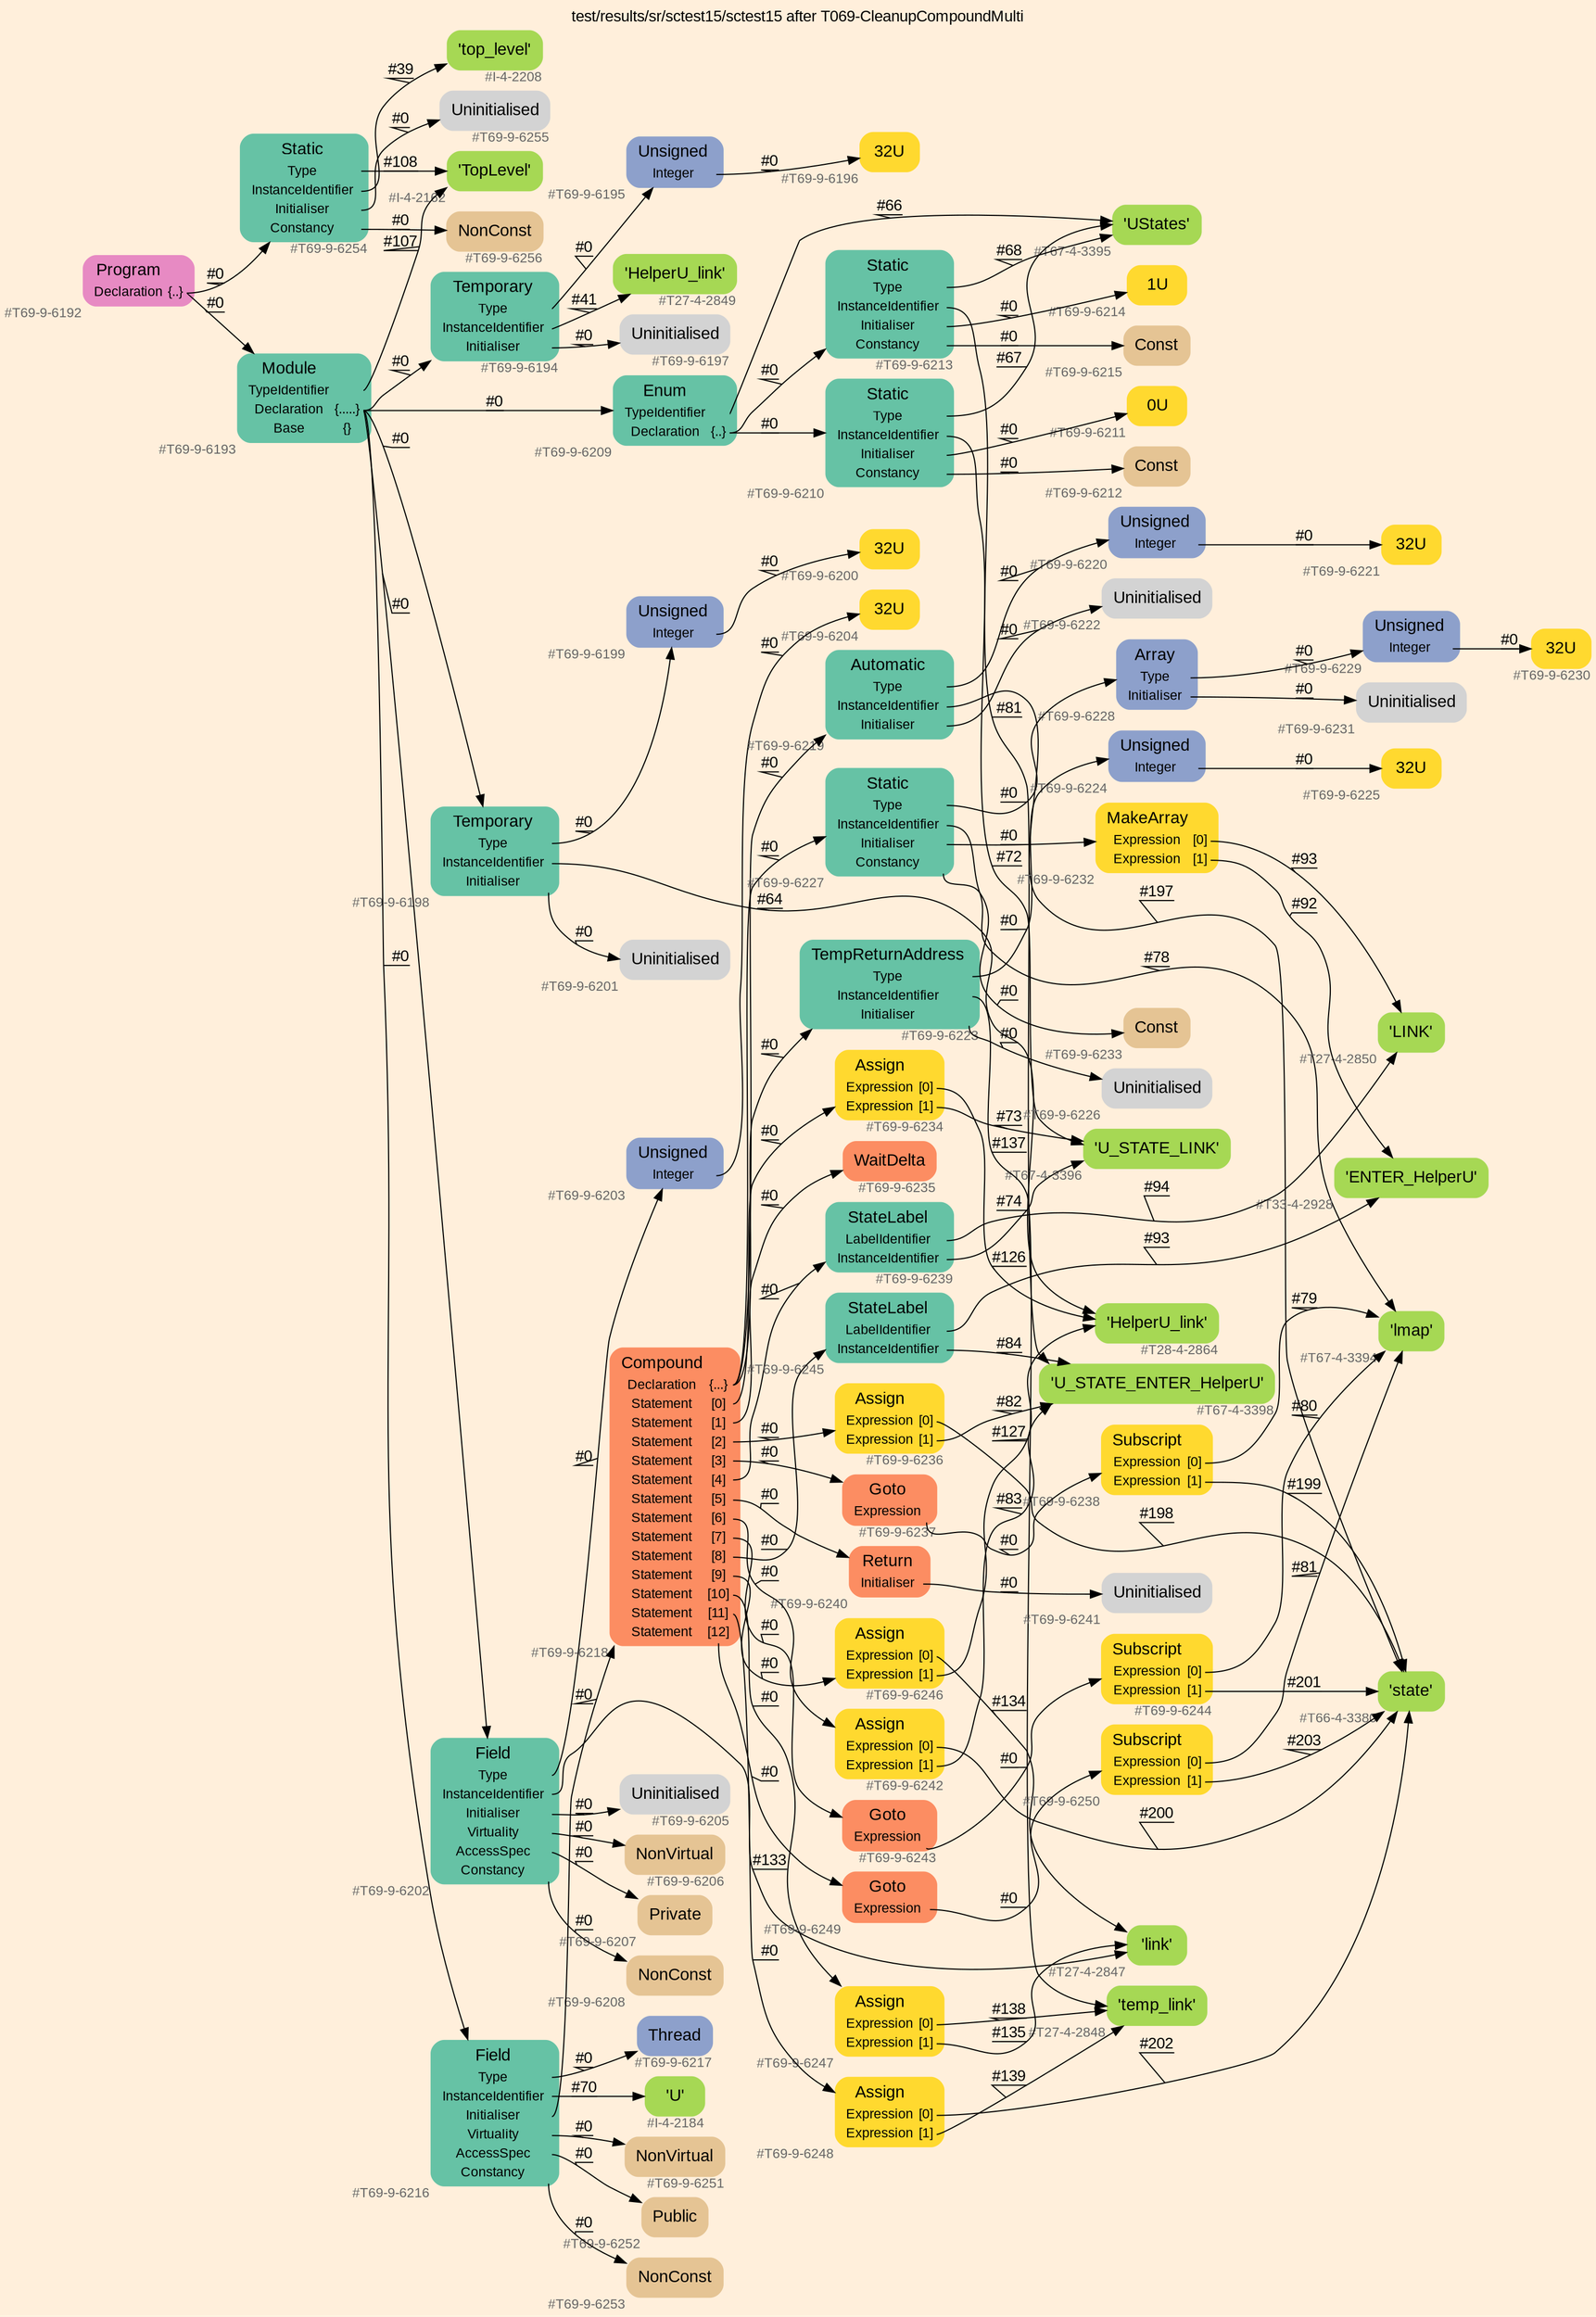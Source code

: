 digraph "test/results/sr/sctest15/sctest15 after T069-CleanupCompoundMulti" {
label = "test/results/sr/sctest15/sctest15 after T069-CleanupCompoundMulti"
labelloc = t
graph [
    rankdir = "LR"
    ranksep = 0.3
    bgcolor = antiquewhite1
    color = black
    fontcolor = black
    fontname = "Arial"
];
node [
    fontname = "Arial"
];
edge [
    fontname = "Arial"
];

// -------------------- node figure --------------------
// -------- block #T69-9-6192 ----------
"#T69-9-6192" [
    fillcolor = "/set28/4"
    xlabel = "#T69-9-6192"
    fontsize = "12"
    fontcolor = grey40
    shape = "plaintext"
    label = <<TABLE BORDER="0" CELLBORDER="0" CELLSPACING="0">
     <TR><TD><FONT COLOR="black" POINT-SIZE="15">Program</FONT></TD></TR>
     <TR><TD><FONT COLOR="black" POINT-SIZE="12">Declaration</FONT></TD><TD PORT="port0"><FONT COLOR="black" POINT-SIZE="12">{..}</FONT></TD></TR>
    </TABLE>>
    style = "rounded,filled"
];

// -------- block #T69-9-6193 ----------
"#T69-9-6193" [
    fillcolor = "/set28/1"
    xlabel = "#T69-9-6193"
    fontsize = "12"
    fontcolor = grey40
    shape = "plaintext"
    label = <<TABLE BORDER="0" CELLBORDER="0" CELLSPACING="0">
     <TR><TD><FONT COLOR="black" POINT-SIZE="15">Module</FONT></TD></TR>
     <TR><TD><FONT COLOR="black" POINT-SIZE="12">TypeIdentifier</FONT></TD><TD PORT="port0"></TD></TR>
     <TR><TD><FONT COLOR="black" POINT-SIZE="12">Declaration</FONT></TD><TD PORT="port1"><FONT COLOR="black" POINT-SIZE="12">{.....}</FONT></TD></TR>
     <TR><TD><FONT COLOR="black" POINT-SIZE="12">Base</FONT></TD><TD PORT="port2"><FONT COLOR="black" POINT-SIZE="12">{}</FONT></TD></TR>
    </TABLE>>
    style = "rounded,filled"
];

// -------- block #I-4-2162 ----------
"#I-4-2162" [
    fillcolor = "/set28/5"
    xlabel = "#I-4-2162"
    fontsize = "12"
    fontcolor = grey40
    shape = "plaintext"
    label = <<TABLE BORDER="0" CELLBORDER="0" CELLSPACING="0">
     <TR><TD><FONT COLOR="black" POINT-SIZE="15">'TopLevel'</FONT></TD></TR>
    </TABLE>>
    style = "rounded,filled"
];

// -------- block #T69-9-6194 ----------
"#T69-9-6194" [
    fillcolor = "/set28/1"
    xlabel = "#T69-9-6194"
    fontsize = "12"
    fontcolor = grey40
    shape = "plaintext"
    label = <<TABLE BORDER="0" CELLBORDER="0" CELLSPACING="0">
     <TR><TD><FONT COLOR="black" POINT-SIZE="15">Temporary</FONT></TD></TR>
     <TR><TD><FONT COLOR="black" POINT-SIZE="12">Type</FONT></TD><TD PORT="port0"></TD></TR>
     <TR><TD><FONT COLOR="black" POINT-SIZE="12">InstanceIdentifier</FONT></TD><TD PORT="port1"></TD></TR>
     <TR><TD><FONT COLOR="black" POINT-SIZE="12">Initialiser</FONT></TD><TD PORT="port2"></TD></TR>
    </TABLE>>
    style = "rounded,filled"
];

// -------- block #T69-9-6195 ----------
"#T69-9-6195" [
    fillcolor = "/set28/3"
    xlabel = "#T69-9-6195"
    fontsize = "12"
    fontcolor = grey40
    shape = "plaintext"
    label = <<TABLE BORDER="0" CELLBORDER="0" CELLSPACING="0">
     <TR><TD><FONT COLOR="black" POINT-SIZE="15">Unsigned</FONT></TD></TR>
     <TR><TD><FONT COLOR="black" POINT-SIZE="12">Integer</FONT></TD><TD PORT="port0"></TD></TR>
    </TABLE>>
    style = "rounded,filled"
];

// -------- block #T69-9-6196 ----------
"#T69-9-6196" [
    fillcolor = "/set28/6"
    xlabel = "#T69-9-6196"
    fontsize = "12"
    fontcolor = grey40
    shape = "plaintext"
    label = <<TABLE BORDER="0" CELLBORDER="0" CELLSPACING="0">
     <TR><TD><FONT COLOR="black" POINT-SIZE="15">32U</FONT></TD></TR>
    </TABLE>>
    style = "rounded,filled"
];

// -------- block #T27-4-2849 ----------
"#T27-4-2849" [
    fillcolor = "/set28/5"
    xlabel = "#T27-4-2849"
    fontsize = "12"
    fontcolor = grey40
    shape = "plaintext"
    label = <<TABLE BORDER="0" CELLBORDER="0" CELLSPACING="0">
     <TR><TD><FONT COLOR="black" POINT-SIZE="15">'HelperU_link'</FONT></TD></TR>
    </TABLE>>
    style = "rounded,filled"
];

// -------- block #T69-9-6197 ----------
"#T69-9-6197" [
    xlabel = "#T69-9-6197"
    fontsize = "12"
    fontcolor = grey40
    shape = "plaintext"
    label = <<TABLE BORDER="0" CELLBORDER="0" CELLSPACING="0">
     <TR><TD><FONT COLOR="black" POINT-SIZE="15">Uninitialised</FONT></TD></TR>
    </TABLE>>
    style = "rounded,filled"
];

// -------- block #T69-9-6198 ----------
"#T69-9-6198" [
    fillcolor = "/set28/1"
    xlabel = "#T69-9-6198"
    fontsize = "12"
    fontcolor = grey40
    shape = "plaintext"
    label = <<TABLE BORDER="0" CELLBORDER="0" CELLSPACING="0">
     <TR><TD><FONT COLOR="black" POINT-SIZE="15">Temporary</FONT></TD></TR>
     <TR><TD><FONT COLOR="black" POINT-SIZE="12">Type</FONT></TD><TD PORT="port0"></TD></TR>
     <TR><TD><FONT COLOR="black" POINT-SIZE="12">InstanceIdentifier</FONT></TD><TD PORT="port1"></TD></TR>
     <TR><TD><FONT COLOR="black" POINT-SIZE="12">Initialiser</FONT></TD><TD PORT="port2"></TD></TR>
    </TABLE>>
    style = "rounded,filled"
];

// -------- block #T69-9-6199 ----------
"#T69-9-6199" [
    fillcolor = "/set28/3"
    xlabel = "#T69-9-6199"
    fontsize = "12"
    fontcolor = grey40
    shape = "plaintext"
    label = <<TABLE BORDER="0" CELLBORDER="0" CELLSPACING="0">
     <TR><TD><FONT COLOR="black" POINT-SIZE="15">Unsigned</FONT></TD></TR>
     <TR><TD><FONT COLOR="black" POINT-SIZE="12">Integer</FONT></TD><TD PORT="port0"></TD></TR>
    </TABLE>>
    style = "rounded,filled"
];

// -------- block #T69-9-6200 ----------
"#T69-9-6200" [
    fillcolor = "/set28/6"
    xlabel = "#T69-9-6200"
    fontsize = "12"
    fontcolor = grey40
    shape = "plaintext"
    label = <<TABLE BORDER="0" CELLBORDER="0" CELLSPACING="0">
     <TR><TD><FONT COLOR="black" POINT-SIZE="15">32U</FONT></TD></TR>
    </TABLE>>
    style = "rounded,filled"
];

// -------- block #T28-4-2864 ----------
"#T28-4-2864" [
    fillcolor = "/set28/5"
    xlabel = "#T28-4-2864"
    fontsize = "12"
    fontcolor = grey40
    shape = "plaintext"
    label = <<TABLE BORDER="0" CELLBORDER="0" CELLSPACING="0">
     <TR><TD><FONT COLOR="black" POINT-SIZE="15">'HelperU_link'</FONT></TD></TR>
    </TABLE>>
    style = "rounded,filled"
];

// -------- block #T69-9-6201 ----------
"#T69-9-6201" [
    xlabel = "#T69-9-6201"
    fontsize = "12"
    fontcolor = grey40
    shape = "plaintext"
    label = <<TABLE BORDER="0" CELLBORDER="0" CELLSPACING="0">
     <TR><TD><FONT COLOR="black" POINT-SIZE="15">Uninitialised</FONT></TD></TR>
    </TABLE>>
    style = "rounded,filled"
];

// -------- block #T69-9-6202 ----------
"#T69-9-6202" [
    fillcolor = "/set28/1"
    xlabel = "#T69-9-6202"
    fontsize = "12"
    fontcolor = grey40
    shape = "plaintext"
    label = <<TABLE BORDER="0" CELLBORDER="0" CELLSPACING="0">
     <TR><TD><FONT COLOR="black" POINT-SIZE="15">Field</FONT></TD></TR>
     <TR><TD><FONT COLOR="black" POINT-SIZE="12">Type</FONT></TD><TD PORT="port0"></TD></TR>
     <TR><TD><FONT COLOR="black" POINT-SIZE="12">InstanceIdentifier</FONT></TD><TD PORT="port1"></TD></TR>
     <TR><TD><FONT COLOR="black" POINT-SIZE="12">Initialiser</FONT></TD><TD PORT="port2"></TD></TR>
     <TR><TD><FONT COLOR="black" POINT-SIZE="12">Virtuality</FONT></TD><TD PORT="port3"></TD></TR>
     <TR><TD><FONT COLOR="black" POINT-SIZE="12">AccessSpec</FONT></TD><TD PORT="port4"></TD></TR>
     <TR><TD><FONT COLOR="black" POINT-SIZE="12">Constancy</FONT></TD><TD PORT="port5"></TD></TR>
    </TABLE>>
    style = "rounded,filled"
];

// -------- block #T69-9-6203 ----------
"#T69-9-6203" [
    fillcolor = "/set28/3"
    xlabel = "#T69-9-6203"
    fontsize = "12"
    fontcolor = grey40
    shape = "plaintext"
    label = <<TABLE BORDER="0" CELLBORDER="0" CELLSPACING="0">
     <TR><TD><FONT COLOR="black" POINT-SIZE="15">Unsigned</FONT></TD></TR>
     <TR><TD><FONT COLOR="black" POINT-SIZE="12">Integer</FONT></TD><TD PORT="port0"></TD></TR>
    </TABLE>>
    style = "rounded,filled"
];

// -------- block #T69-9-6204 ----------
"#T69-9-6204" [
    fillcolor = "/set28/6"
    xlabel = "#T69-9-6204"
    fontsize = "12"
    fontcolor = grey40
    shape = "plaintext"
    label = <<TABLE BORDER="0" CELLBORDER="0" CELLSPACING="0">
     <TR><TD><FONT COLOR="black" POINT-SIZE="15">32U</FONT></TD></TR>
    </TABLE>>
    style = "rounded,filled"
];

// -------- block #T27-4-2847 ----------
"#T27-4-2847" [
    fillcolor = "/set28/5"
    xlabel = "#T27-4-2847"
    fontsize = "12"
    fontcolor = grey40
    shape = "plaintext"
    label = <<TABLE BORDER="0" CELLBORDER="0" CELLSPACING="0">
     <TR><TD><FONT COLOR="black" POINT-SIZE="15">'link'</FONT></TD></TR>
    </TABLE>>
    style = "rounded,filled"
];

// -------- block #T69-9-6205 ----------
"#T69-9-6205" [
    xlabel = "#T69-9-6205"
    fontsize = "12"
    fontcolor = grey40
    shape = "plaintext"
    label = <<TABLE BORDER="0" CELLBORDER="0" CELLSPACING="0">
     <TR><TD><FONT COLOR="black" POINT-SIZE="15">Uninitialised</FONT></TD></TR>
    </TABLE>>
    style = "rounded,filled"
];

// -------- block #T69-9-6206 ----------
"#T69-9-6206" [
    fillcolor = "/set28/7"
    xlabel = "#T69-9-6206"
    fontsize = "12"
    fontcolor = grey40
    shape = "plaintext"
    label = <<TABLE BORDER="0" CELLBORDER="0" CELLSPACING="0">
     <TR><TD><FONT COLOR="black" POINT-SIZE="15">NonVirtual</FONT></TD></TR>
    </TABLE>>
    style = "rounded,filled"
];

// -------- block #T69-9-6207 ----------
"#T69-9-6207" [
    fillcolor = "/set28/7"
    xlabel = "#T69-9-6207"
    fontsize = "12"
    fontcolor = grey40
    shape = "plaintext"
    label = <<TABLE BORDER="0" CELLBORDER="0" CELLSPACING="0">
     <TR><TD><FONT COLOR="black" POINT-SIZE="15">Private</FONT></TD></TR>
    </TABLE>>
    style = "rounded,filled"
];

// -------- block #T69-9-6208 ----------
"#T69-9-6208" [
    fillcolor = "/set28/7"
    xlabel = "#T69-9-6208"
    fontsize = "12"
    fontcolor = grey40
    shape = "plaintext"
    label = <<TABLE BORDER="0" CELLBORDER="0" CELLSPACING="0">
     <TR><TD><FONT COLOR="black" POINT-SIZE="15">NonConst</FONT></TD></TR>
    </TABLE>>
    style = "rounded,filled"
];

// -------- block #T69-9-6209 ----------
"#T69-9-6209" [
    fillcolor = "/set28/1"
    xlabel = "#T69-9-6209"
    fontsize = "12"
    fontcolor = grey40
    shape = "plaintext"
    label = <<TABLE BORDER="0" CELLBORDER="0" CELLSPACING="0">
     <TR><TD><FONT COLOR="black" POINT-SIZE="15">Enum</FONT></TD></TR>
     <TR><TD><FONT COLOR="black" POINT-SIZE="12">TypeIdentifier</FONT></TD><TD PORT="port0"></TD></TR>
     <TR><TD><FONT COLOR="black" POINT-SIZE="12">Declaration</FONT></TD><TD PORT="port1"><FONT COLOR="black" POINT-SIZE="12">{..}</FONT></TD></TR>
    </TABLE>>
    style = "rounded,filled"
];

// -------- block #T67-4-3395 ----------
"#T67-4-3395" [
    fillcolor = "/set28/5"
    xlabel = "#T67-4-3395"
    fontsize = "12"
    fontcolor = grey40
    shape = "plaintext"
    label = <<TABLE BORDER="0" CELLBORDER="0" CELLSPACING="0">
     <TR><TD><FONT COLOR="black" POINT-SIZE="15">'UStates'</FONT></TD></TR>
    </TABLE>>
    style = "rounded,filled"
];

// -------- block #T69-9-6210 ----------
"#T69-9-6210" [
    fillcolor = "/set28/1"
    xlabel = "#T69-9-6210"
    fontsize = "12"
    fontcolor = grey40
    shape = "plaintext"
    label = <<TABLE BORDER="0" CELLBORDER="0" CELLSPACING="0">
     <TR><TD><FONT COLOR="black" POINT-SIZE="15">Static</FONT></TD></TR>
     <TR><TD><FONT COLOR="black" POINT-SIZE="12">Type</FONT></TD><TD PORT="port0"></TD></TR>
     <TR><TD><FONT COLOR="black" POINT-SIZE="12">InstanceIdentifier</FONT></TD><TD PORT="port1"></TD></TR>
     <TR><TD><FONT COLOR="black" POINT-SIZE="12">Initialiser</FONT></TD><TD PORT="port2"></TD></TR>
     <TR><TD><FONT COLOR="black" POINT-SIZE="12">Constancy</FONT></TD><TD PORT="port3"></TD></TR>
    </TABLE>>
    style = "rounded,filled"
];

// -------- block #T67-4-3396 ----------
"#T67-4-3396" [
    fillcolor = "/set28/5"
    xlabel = "#T67-4-3396"
    fontsize = "12"
    fontcolor = grey40
    shape = "plaintext"
    label = <<TABLE BORDER="0" CELLBORDER="0" CELLSPACING="0">
     <TR><TD><FONT COLOR="black" POINT-SIZE="15">'U_STATE_LINK'</FONT></TD></TR>
    </TABLE>>
    style = "rounded,filled"
];

// -------- block #T69-9-6211 ----------
"#T69-9-6211" [
    fillcolor = "/set28/6"
    xlabel = "#T69-9-6211"
    fontsize = "12"
    fontcolor = grey40
    shape = "plaintext"
    label = <<TABLE BORDER="0" CELLBORDER="0" CELLSPACING="0">
     <TR><TD><FONT COLOR="black" POINT-SIZE="15">0U</FONT></TD></TR>
    </TABLE>>
    style = "rounded,filled"
];

// -------- block #T69-9-6212 ----------
"#T69-9-6212" [
    fillcolor = "/set28/7"
    xlabel = "#T69-9-6212"
    fontsize = "12"
    fontcolor = grey40
    shape = "plaintext"
    label = <<TABLE BORDER="0" CELLBORDER="0" CELLSPACING="0">
     <TR><TD><FONT COLOR="black" POINT-SIZE="15">Const</FONT></TD></TR>
    </TABLE>>
    style = "rounded,filled"
];

// -------- block #T69-9-6213 ----------
"#T69-9-6213" [
    fillcolor = "/set28/1"
    xlabel = "#T69-9-6213"
    fontsize = "12"
    fontcolor = grey40
    shape = "plaintext"
    label = <<TABLE BORDER="0" CELLBORDER="0" CELLSPACING="0">
     <TR><TD><FONT COLOR="black" POINT-SIZE="15">Static</FONT></TD></TR>
     <TR><TD><FONT COLOR="black" POINT-SIZE="12">Type</FONT></TD><TD PORT="port0"></TD></TR>
     <TR><TD><FONT COLOR="black" POINT-SIZE="12">InstanceIdentifier</FONT></TD><TD PORT="port1"></TD></TR>
     <TR><TD><FONT COLOR="black" POINT-SIZE="12">Initialiser</FONT></TD><TD PORT="port2"></TD></TR>
     <TR><TD><FONT COLOR="black" POINT-SIZE="12">Constancy</FONT></TD><TD PORT="port3"></TD></TR>
    </TABLE>>
    style = "rounded,filled"
];

// -------- block #T67-4-3398 ----------
"#T67-4-3398" [
    fillcolor = "/set28/5"
    xlabel = "#T67-4-3398"
    fontsize = "12"
    fontcolor = grey40
    shape = "plaintext"
    label = <<TABLE BORDER="0" CELLBORDER="0" CELLSPACING="0">
     <TR><TD><FONT COLOR="black" POINT-SIZE="15">'U_STATE_ENTER_HelperU'</FONT></TD></TR>
    </TABLE>>
    style = "rounded,filled"
];

// -------- block #T69-9-6214 ----------
"#T69-9-6214" [
    fillcolor = "/set28/6"
    xlabel = "#T69-9-6214"
    fontsize = "12"
    fontcolor = grey40
    shape = "plaintext"
    label = <<TABLE BORDER="0" CELLBORDER="0" CELLSPACING="0">
     <TR><TD><FONT COLOR="black" POINT-SIZE="15">1U</FONT></TD></TR>
    </TABLE>>
    style = "rounded,filled"
];

// -------- block #T69-9-6215 ----------
"#T69-9-6215" [
    fillcolor = "/set28/7"
    xlabel = "#T69-9-6215"
    fontsize = "12"
    fontcolor = grey40
    shape = "plaintext"
    label = <<TABLE BORDER="0" CELLBORDER="0" CELLSPACING="0">
     <TR><TD><FONT COLOR="black" POINT-SIZE="15">Const</FONT></TD></TR>
    </TABLE>>
    style = "rounded,filled"
];

// -------- block #T69-9-6216 ----------
"#T69-9-6216" [
    fillcolor = "/set28/1"
    xlabel = "#T69-9-6216"
    fontsize = "12"
    fontcolor = grey40
    shape = "plaintext"
    label = <<TABLE BORDER="0" CELLBORDER="0" CELLSPACING="0">
     <TR><TD><FONT COLOR="black" POINT-SIZE="15">Field</FONT></TD></TR>
     <TR><TD><FONT COLOR="black" POINT-SIZE="12">Type</FONT></TD><TD PORT="port0"></TD></TR>
     <TR><TD><FONT COLOR="black" POINT-SIZE="12">InstanceIdentifier</FONT></TD><TD PORT="port1"></TD></TR>
     <TR><TD><FONT COLOR="black" POINT-SIZE="12">Initialiser</FONT></TD><TD PORT="port2"></TD></TR>
     <TR><TD><FONT COLOR="black" POINT-SIZE="12">Virtuality</FONT></TD><TD PORT="port3"></TD></TR>
     <TR><TD><FONT COLOR="black" POINT-SIZE="12">AccessSpec</FONT></TD><TD PORT="port4"></TD></TR>
     <TR><TD><FONT COLOR="black" POINT-SIZE="12">Constancy</FONT></TD><TD PORT="port5"></TD></TR>
    </TABLE>>
    style = "rounded,filled"
];

// -------- block #T69-9-6217 ----------
"#T69-9-6217" [
    fillcolor = "/set28/3"
    xlabel = "#T69-9-6217"
    fontsize = "12"
    fontcolor = grey40
    shape = "plaintext"
    label = <<TABLE BORDER="0" CELLBORDER="0" CELLSPACING="0">
     <TR><TD><FONT COLOR="black" POINT-SIZE="15">Thread</FONT></TD></TR>
    </TABLE>>
    style = "rounded,filled"
];

// -------- block #I-4-2184 ----------
"#I-4-2184" [
    fillcolor = "/set28/5"
    xlabel = "#I-4-2184"
    fontsize = "12"
    fontcolor = grey40
    shape = "plaintext"
    label = <<TABLE BORDER="0" CELLBORDER="0" CELLSPACING="0">
     <TR><TD><FONT COLOR="black" POINT-SIZE="15">'U'</FONT></TD></TR>
    </TABLE>>
    style = "rounded,filled"
];

// -------- block #T69-9-6218 ----------
"#T69-9-6218" [
    fillcolor = "/set28/2"
    xlabel = "#T69-9-6218"
    fontsize = "12"
    fontcolor = grey40
    shape = "plaintext"
    label = <<TABLE BORDER="0" CELLBORDER="0" CELLSPACING="0">
     <TR><TD><FONT COLOR="black" POINT-SIZE="15">Compound</FONT></TD></TR>
     <TR><TD><FONT COLOR="black" POINT-SIZE="12">Declaration</FONT></TD><TD PORT="port0"><FONT COLOR="black" POINT-SIZE="12">{...}</FONT></TD></TR>
     <TR><TD><FONT COLOR="black" POINT-SIZE="12">Statement</FONT></TD><TD PORT="port1"><FONT COLOR="black" POINT-SIZE="12">[0]</FONT></TD></TR>
     <TR><TD><FONT COLOR="black" POINT-SIZE="12">Statement</FONT></TD><TD PORT="port2"><FONT COLOR="black" POINT-SIZE="12">[1]</FONT></TD></TR>
     <TR><TD><FONT COLOR="black" POINT-SIZE="12">Statement</FONT></TD><TD PORT="port3"><FONT COLOR="black" POINT-SIZE="12">[2]</FONT></TD></TR>
     <TR><TD><FONT COLOR="black" POINT-SIZE="12">Statement</FONT></TD><TD PORT="port4"><FONT COLOR="black" POINT-SIZE="12">[3]</FONT></TD></TR>
     <TR><TD><FONT COLOR="black" POINT-SIZE="12">Statement</FONT></TD><TD PORT="port5"><FONT COLOR="black" POINT-SIZE="12">[4]</FONT></TD></TR>
     <TR><TD><FONT COLOR="black" POINT-SIZE="12">Statement</FONT></TD><TD PORT="port6"><FONT COLOR="black" POINT-SIZE="12">[5]</FONT></TD></TR>
     <TR><TD><FONT COLOR="black" POINT-SIZE="12">Statement</FONT></TD><TD PORT="port7"><FONT COLOR="black" POINT-SIZE="12">[6]</FONT></TD></TR>
     <TR><TD><FONT COLOR="black" POINT-SIZE="12">Statement</FONT></TD><TD PORT="port8"><FONT COLOR="black" POINT-SIZE="12">[7]</FONT></TD></TR>
     <TR><TD><FONT COLOR="black" POINT-SIZE="12">Statement</FONT></TD><TD PORT="port9"><FONT COLOR="black" POINT-SIZE="12">[8]</FONT></TD></TR>
     <TR><TD><FONT COLOR="black" POINT-SIZE="12">Statement</FONT></TD><TD PORT="port10"><FONT COLOR="black" POINT-SIZE="12">[9]</FONT></TD></TR>
     <TR><TD><FONT COLOR="black" POINT-SIZE="12">Statement</FONT></TD><TD PORT="port11"><FONT COLOR="black" POINT-SIZE="12">[10]</FONT></TD></TR>
     <TR><TD><FONT COLOR="black" POINT-SIZE="12">Statement</FONT></TD><TD PORT="port12"><FONT COLOR="black" POINT-SIZE="12">[11]</FONT></TD></TR>
     <TR><TD><FONT COLOR="black" POINT-SIZE="12">Statement</FONT></TD><TD PORT="port13"><FONT COLOR="black" POINT-SIZE="12">[12]</FONT></TD></TR>
    </TABLE>>
    style = "rounded,filled"
];

// -------- block #T69-9-6219 ----------
"#T69-9-6219" [
    fillcolor = "/set28/1"
    xlabel = "#T69-9-6219"
    fontsize = "12"
    fontcolor = grey40
    shape = "plaintext"
    label = <<TABLE BORDER="0" CELLBORDER="0" CELLSPACING="0">
     <TR><TD><FONT COLOR="black" POINT-SIZE="15">Automatic</FONT></TD></TR>
     <TR><TD><FONT COLOR="black" POINT-SIZE="12">Type</FONT></TD><TD PORT="port0"></TD></TR>
     <TR><TD><FONT COLOR="black" POINT-SIZE="12">InstanceIdentifier</FONT></TD><TD PORT="port1"></TD></TR>
     <TR><TD><FONT COLOR="black" POINT-SIZE="12">Initialiser</FONT></TD><TD PORT="port2"></TD></TR>
    </TABLE>>
    style = "rounded,filled"
];

// -------- block #T69-9-6220 ----------
"#T69-9-6220" [
    fillcolor = "/set28/3"
    xlabel = "#T69-9-6220"
    fontsize = "12"
    fontcolor = grey40
    shape = "plaintext"
    label = <<TABLE BORDER="0" CELLBORDER="0" CELLSPACING="0">
     <TR><TD><FONT COLOR="black" POINT-SIZE="15">Unsigned</FONT></TD></TR>
     <TR><TD><FONT COLOR="black" POINT-SIZE="12">Integer</FONT></TD><TD PORT="port0"></TD></TR>
    </TABLE>>
    style = "rounded,filled"
];

// -------- block #T69-9-6221 ----------
"#T69-9-6221" [
    fillcolor = "/set28/6"
    xlabel = "#T69-9-6221"
    fontsize = "12"
    fontcolor = grey40
    shape = "plaintext"
    label = <<TABLE BORDER="0" CELLBORDER="0" CELLSPACING="0">
     <TR><TD><FONT COLOR="black" POINT-SIZE="15">32U</FONT></TD></TR>
    </TABLE>>
    style = "rounded,filled"
];

// -------- block #T66-4-3380 ----------
"#T66-4-3380" [
    fillcolor = "/set28/5"
    xlabel = "#T66-4-3380"
    fontsize = "12"
    fontcolor = grey40
    shape = "plaintext"
    label = <<TABLE BORDER="0" CELLBORDER="0" CELLSPACING="0">
     <TR><TD><FONT COLOR="black" POINT-SIZE="15">'state'</FONT></TD></TR>
    </TABLE>>
    style = "rounded,filled"
];

// -------- block #T69-9-6222 ----------
"#T69-9-6222" [
    xlabel = "#T69-9-6222"
    fontsize = "12"
    fontcolor = grey40
    shape = "plaintext"
    label = <<TABLE BORDER="0" CELLBORDER="0" CELLSPACING="0">
     <TR><TD><FONT COLOR="black" POINT-SIZE="15">Uninitialised</FONT></TD></TR>
    </TABLE>>
    style = "rounded,filled"
];

// -------- block #T69-9-6223 ----------
"#T69-9-6223" [
    fillcolor = "/set28/1"
    xlabel = "#T69-9-6223"
    fontsize = "12"
    fontcolor = grey40
    shape = "plaintext"
    label = <<TABLE BORDER="0" CELLBORDER="0" CELLSPACING="0">
     <TR><TD><FONT COLOR="black" POINT-SIZE="15">TempReturnAddress</FONT></TD></TR>
     <TR><TD><FONT COLOR="black" POINT-SIZE="12">Type</FONT></TD><TD PORT="port0"></TD></TR>
     <TR><TD><FONT COLOR="black" POINT-SIZE="12">InstanceIdentifier</FONT></TD><TD PORT="port1"></TD></TR>
     <TR><TD><FONT COLOR="black" POINT-SIZE="12">Initialiser</FONT></TD><TD PORT="port2"></TD></TR>
    </TABLE>>
    style = "rounded,filled"
];

// -------- block #T69-9-6224 ----------
"#T69-9-6224" [
    fillcolor = "/set28/3"
    xlabel = "#T69-9-6224"
    fontsize = "12"
    fontcolor = grey40
    shape = "plaintext"
    label = <<TABLE BORDER="0" CELLBORDER="0" CELLSPACING="0">
     <TR><TD><FONT COLOR="black" POINT-SIZE="15">Unsigned</FONT></TD></TR>
     <TR><TD><FONT COLOR="black" POINT-SIZE="12">Integer</FONT></TD><TD PORT="port0"></TD></TR>
    </TABLE>>
    style = "rounded,filled"
];

// -------- block #T69-9-6225 ----------
"#T69-9-6225" [
    fillcolor = "/set28/6"
    xlabel = "#T69-9-6225"
    fontsize = "12"
    fontcolor = grey40
    shape = "plaintext"
    label = <<TABLE BORDER="0" CELLBORDER="0" CELLSPACING="0">
     <TR><TD><FONT COLOR="black" POINT-SIZE="15">32U</FONT></TD></TR>
    </TABLE>>
    style = "rounded,filled"
];

// -------- block #T27-4-2848 ----------
"#T27-4-2848" [
    fillcolor = "/set28/5"
    xlabel = "#T27-4-2848"
    fontsize = "12"
    fontcolor = grey40
    shape = "plaintext"
    label = <<TABLE BORDER="0" CELLBORDER="0" CELLSPACING="0">
     <TR><TD><FONT COLOR="black" POINT-SIZE="15">'temp_link'</FONT></TD></TR>
    </TABLE>>
    style = "rounded,filled"
];

// -------- block #T69-9-6226 ----------
"#T69-9-6226" [
    xlabel = "#T69-9-6226"
    fontsize = "12"
    fontcolor = grey40
    shape = "plaintext"
    label = <<TABLE BORDER="0" CELLBORDER="0" CELLSPACING="0">
     <TR><TD><FONT COLOR="black" POINT-SIZE="15">Uninitialised</FONT></TD></TR>
    </TABLE>>
    style = "rounded,filled"
];

// -------- block #T69-9-6227 ----------
"#T69-9-6227" [
    fillcolor = "/set28/1"
    xlabel = "#T69-9-6227"
    fontsize = "12"
    fontcolor = grey40
    shape = "plaintext"
    label = <<TABLE BORDER="0" CELLBORDER="0" CELLSPACING="0">
     <TR><TD><FONT COLOR="black" POINT-SIZE="15">Static</FONT></TD></TR>
     <TR><TD><FONT COLOR="black" POINT-SIZE="12">Type</FONT></TD><TD PORT="port0"></TD></TR>
     <TR><TD><FONT COLOR="black" POINT-SIZE="12">InstanceIdentifier</FONT></TD><TD PORT="port1"></TD></TR>
     <TR><TD><FONT COLOR="black" POINT-SIZE="12">Initialiser</FONT></TD><TD PORT="port2"></TD></TR>
     <TR><TD><FONT COLOR="black" POINT-SIZE="12">Constancy</FONT></TD><TD PORT="port3"></TD></TR>
    </TABLE>>
    style = "rounded,filled"
];

// -------- block #T69-9-6228 ----------
"#T69-9-6228" [
    fillcolor = "/set28/3"
    xlabel = "#T69-9-6228"
    fontsize = "12"
    fontcolor = grey40
    shape = "plaintext"
    label = <<TABLE BORDER="0" CELLBORDER="0" CELLSPACING="0">
     <TR><TD><FONT COLOR="black" POINT-SIZE="15">Array</FONT></TD></TR>
     <TR><TD><FONT COLOR="black" POINT-SIZE="12">Type</FONT></TD><TD PORT="port0"></TD></TR>
     <TR><TD><FONT COLOR="black" POINT-SIZE="12">Initialiser</FONT></TD><TD PORT="port1"></TD></TR>
    </TABLE>>
    style = "rounded,filled"
];

// -------- block #T69-9-6229 ----------
"#T69-9-6229" [
    fillcolor = "/set28/3"
    xlabel = "#T69-9-6229"
    fontsize = "12"
    fontcolor = grey40
    shape = "plaintext"
    label = <<TABLE BORDER="0" CELLBORDER="0" CELLSPACING="0">
     <TR><TD><FONT COLOR="black" POINT-SIZE="15">Unsigned</FONT></TD></TR>
     <TR><TD><FONT COLOR="black" POINT-SIZE="12">Integer</FONT></TD><TD PORT="port0"></TD></TR>
    </TABLE>>
    style = "rounded,filled"
];

// -------- block #T69-9-6230 ----------
"#T69-9-6230" [
    fillcolor = "/set28/6"
    xlabel = "#T69-9-6230"
    fontsize = "12"
    fontcolor = grey40
    shape = "plaintext"
    label = <<TABLE BORDER="0" CELLBORDER="0" CELLSPACING="0">
     <TR><TD><FONT COLOR="black" POINT-SIZE="15">32U</FONT></TD></TR>
    </TABLE>>
    style = "rounded,filled"
];

// -------- block #T69-9-6231 ----------
"#T69-9-6231" [
    xlabel = "#T69-9-6231"
    fontsize = "12"
    fontcolor = grey40
    shape = "plaintext"
    label = <<TABLE BORDER="0" CELLBORDER="0" CELLSPACING="0">
     <TR><TD><FONT COLOR="black" POINT-SIZE="15">Uninitialised</FONT></TD></TR>
    </TABLE>>
    style = "rounded,filled"
];

// -------- block #T67-4-3394 ----------
"#T67-4-3394" [
    fillcolor = "/set28/5"
    xlabel = "#T67-4-3394"
    fontsize = "12"
    fontcolor = grey40
    shape = "plaintext"
    label = <<TABLE BORDER="0" CELLBORDER="0" CELLSPACING="0">
     <TR><TD><FONT COLOR="black" POINT-SIZE="15">'lmap'</FONT></TD></TR>
    </TABLE>>
    style = "rounded,filled"
];

// -------- block #T69-9-6232 ----------
"#T69-9-6232" [
    fillcolor = "/set28/6"
    xlabel = "#T69-9-6232"
    fontsize = "12"
    fontcolor = grey40
    shape = "plaintext"
    label = <<TABLE BORDER="0" CELLBORDER="0" CELLSPACING="0">
     <TR><TD><FONT COLOR="black" POINT-SIZE="15">MakeArray</FONT></TD></TR>
     <TR><TD><FONT COLOR="black" POINT-SIZE="12">Expression</FONT></TD><TD PORT="port0"><FONT COLOR="black" POINT-SIZE="12">[0]</FONT></TD></TR>
     <TR><TD><FONT COLOR="black" POINT-SIZE="12">Expression</FONT></TD><TD PORT="port1"><FONT COLOR="black" POINT-SIZE="12">[1]</FONT></TD></TR>
    </TABLE>>
    style = "rounded,filled"
];

// -------- block #T27-4-2850 ----------
"#T27-4-2850" [
    fillcolor = "/set28/5"
    xlabel = "#T27-4-2850"
    fontsize = "12"
    fontcolor = grey40
    shape = "plaintext"
    label = <<TABLE BORDER="0" CELLBORDER="0" CELLSPACING="0">
     <TR><TD><FONT COLOR="black" POINT-SIZE="15">'LINK'</FONT></TD></TR>
    </TABLE>>
    style = "rounded,filled"
];

// -------- block #T33-4-2928 ----------
"#T33-4-2928" [
    fillcolor = "/set28/5"
    xlabel = "#T33-4-2928"
    fontsize = "12"
    fontcolor = grey40
    shape = "plaintext"
    label = <<TABLE BORDER="0" CELLBORDER="0" CELLSPACING="0">
     <TR><TD><FONT COLOR="black" POINT-SIZE="15">'ENTER_HelperU'</FONT></TD></TR>
    </TABLE>>
    style = "rounded,filled"
];

// -------- block #T69-9-6233 ----------
"#T69-9-6233" [
    fillcolor = "/set28/7"
    xlabel = "#T69-9-6233"
    fontsize = "12"
    fontcolor = grey40
    shape = "plaintext"
    label = <<TABLE BORDER="0" CELLBORDER="0" CELLSPACING="0">
     <TR><TD><FONT COLOR="black" POINT-SIZE="15">Const</FONT></TD></TR>
    </TABLE>>
    style = "rounded,filled"
];

// -------- block #T69-9-6234 ----------
"#T69-9-6234" [
    fillcolor = "/set28/6"
    xlabel = "#T69-9-6234"
    fontsize = "12"
    fontcolor = grey40
    shape = "plaintext"
    label = <<TABLE BORDER="0" CELLBORDER="0" CELLSPACING="0">
     <TR><TD><FONT COLOR="black" POINT-SIZE="15">Assign</FONT></TD></TR>
     <TR><TD><FONT COLOR="black" POINT-SIZE="12">Expression</FONT></TD><TD PORT="port0"><FONT COLOR="black" POINT-SIZE="12">[0]</FONT></TD></TR>
     <TR><TD><FONT COLOR="black" POINT-SIZE="12">Expression</FONT></TD><TD PORT="port1"><FONT COLOR="black" POINT-SIZE="12">[1]</FONT></TD></TR>
    </TABLE>>
    style = "rounded,filled"
];

// -------- block #T69-9-6235 ----------
"#T69-9-6235" [
    fillcolor = "/set28/2"
    xlabel = "#T69-9-6235"
    fontsize = "12"
    fontcolor = grey40
    shape = "plaintext"
    label = <<TABLE BORDER="0" CELLBORDER="0" CELLSPACING="0">
     <TR><TD><FONT COLOR="black" POINT-SIZE="15">WaitDelta</FONT></TD></TR>
    </TABLE>>
    style = "rounded,filled"
];

// -------- block #T69-9-6236 ----------
"#T69-9-6236" [
    fillcolor = "/set28/6"
    xlabel = "#T69-9-6236"
    fontsize = "12"
    fontcolor = grey40
    shape = "plaintext"
    label = <<TABLE BORDER="0" CELLBORDER="0" CELLSPACING="0">
     <TR><TD><FONT COLOR="black" POINT-SIZE="15">Assign</FONT></TD></TR>
     <TR><TD><FONT COLOR="black" POINT-SIZE="12">Expression</FONT></TD><TD PORT="port0"><FONT COLOR="black" POINT-SIZE="12">[0]</FONT></TD></TR>
     <TR><TD><FONT COLOR="black" POINT-SIZE="12">Expression</FONT></TD><TD PORT="port1"><FONT COLOR="black" POINT-SIZE="12">[1]</FONT></TD></TR>
    </TABLE>>
    style = "rounded,filled"
];

// -------- block #T69-9-6237 ----------
"#T69-9-6237" [
    fillcolor = "/set28/2"
    xlabel = "#T69-9-6237"
    fontsize = "12"
    fontcolor = grey40
    shape = "plaintext"
    label = <<TABLE BORDER="0" CELLBORDER="0" CELLSPACING="0">
     <TR><TD><FONT COLOR="black" POINT-SIZE="15">Goto</FONT></TD></TR>
     <TR><TD><FONT COLOR="black" POINT-SIZE="12">Expression</FONT></TD><TD PORT="port0"></TD></TR>
    </TABLE>>
    style = "rounded,filled"
];

// -------- block #T69-9-6238 ----------
"#T69-9-6238" [
    fillcolor = "/set28/6"
    xlabel = "#T69-9-6238"
    fontsize = "12"
    fontcolor = grey40
    shape = "plaintext"
    label = <<TABLE BORDER="0" CELLBORDER="0" CELLSPACING="0">
     <TR><TD><FONT COLOR="black" POINT-SIZE="15">Subscript</FONT></TD></TR>
     <TR><TD><FONT COLOR="black" POINT-SIZE="12">Expression</FONT></TD><TD PORT="port0"><FONT COLOR="black" POINT-SIZE="12">[0]</FONT></TD></TR>
     <TR><TD><FONT COLOR="black" POINT-SIZE="12">Expression</FONT></TD><TD PORT="port1"><FONT COLOR="black" POINT-SIZE="12">[1]</FONT></TD></TR>
    </TABLE>>
    style = "rounded,filled"
];

// -------- block #T69-9-6239 ----------
"#T69-9-6239" [
    fillcolor = "/set28/1"
    xlabel = "#T69-9-6239"
    fontsize = "12"
    fontcolor = grey40
    shape = "plaintext"
    label = <<TABLE BORDER="0" CELLBORDER="0" CELLSPACING="0">
     <TR><TD><FONT COLOR="black" POINT-SIZE="15">StateLabel</FONT></TD></TR>
     <TR><TD><FONT COLOR="black" POINT-SIZE="12">LabelIdentifier</FONT></TD><TD PORT="port0"></TD></TR>
     <TR><TD><FONT COLOR="black" POINT-SIZE="12">InstanceIdentifier</FONT></TD><TD PORT="port1"></TD></TR>
    </TABLE>>
    style = "rounded,filled"
];

// -------- block #T69-9-6240 ----------
"#T69-9-6240" [
    fillcolor = "/set28/2"
    xlabel = "#T69-9-6240"
    fontsize = "12"
    fontcolor = grey40
    shape = "plaintext"
    label = <<TABLE BORDER="0" CELLBORDER="0" CELLSPACING="0">
     <TR><TD><FONT COLOR="black" POINT-SIZE="15">Return</FONT></TD></TR>
     <TR><TD><FONT COLOR="black" POINT-SIZE="12">Initialiser</FONT></TD><TD PORT="port0"></TD></TR>
    </TABLE>>
    style = "rounded,filled"
];

// -------- block #T69-9-6241 ----------
"#T69-9-6241" [
    xlabel = "#T69-9-6241"
    fontsize = "12"
    fontcolor = grey40
    shape = "plaintext"
    label = <<TABLE BORDER="0" CELLBORDER="0" CELLSPACING="0">
     <TR><TD><FONT COLOR="black" POINT-SIZE="15">Uninitialised</FONT></TD></TR>
    </TABLE>>
    style = "rounded,filled"
];

// -------- block #T69-9-6242 ----------
"#T69-9-6242" [
    fillcolor = "/set28/6"
    xlabel = "#T69-9-6242"
    fontsize = "12"
    fontcolor = grey40
    shape = "plaintext"
    label = <<TABLE BORDER="0" CELLBORDER="0" CELLSPACING="0">
     <TR><TD><FONT COLOR="black" POINT-SIZE="15">Assign</FONT></TD></TR>
     <TR><TD><FONT COLOR="black" POINT-SIZE="12">Expression</FONT></TD><TD PORT="port0"><FONT COLOR="black" POINT-SIZE="12">[0]</FONT></TD></TR>
     <TR><TD><FONT COLOR="black" POINT-SIZE="12">Expression</FONT></TD><TD PORT="port1"><FONT COLOR="black" POINT-SIZE="12">[1]</FONT></TD></TR>
    </TABLE>>
    style = "rounded,filled"
];

// -------- block #T69-9-6243 ----------
"#T69-9-6243" [
    fillcolor = "/set28/2"
    xlabel = "#T69-9-6243"
    fontsize = "12"
    fontcolor = grey40
    shape = "plaintext"
    label = <<TABLE BORDER="0" CELLBORDER="0" CELLSPACING="0">
     <TR><TD><FONT COLOR="black" POINT-SIZE="15">Goto</FONT></TD></TR>
     <TR><TD><FONT COLOR="black" POINT-SIZE="12">Expression</FONT></TD><TD PORT="port0"></TD></TR>
    </TABLE>>
    style = "rounded,filled"
];

// -------- block #T69-9-6244 ----------
"#T69-9-6244" [
    fillcolor = "/set28/6"
    xlabel = "#T69-9-6244"
    fontsize = "12"
    fontcolor = grey40
    shape = "plaintext"
    label = <<TABLE BORDER="0" CELLBORDER="0" CELLSPACING="0">
     <TR><TD><FONT COLOR="black" POINT-SIZE="15">Subscript</FONT></TD></TR>
     <TR><TD><FONT COLOR="black" POINT-SIZE="12">Expression</FONT></TD><TD PORT="port0"><FONT COLOR="black" POINT-SIZE="12">[0]</FONT></TD></TR>
     <TR><TD><FONT COLOR="black" POINT-SIZE="12">Expression</FONT></TD><TD PORT="port1"><FONT COLOR="black" POINT-SIZE="12">[1]</FONT></TD></TR>
    </TABLE>>
    style = "rounded,filled"
];

// -------- block #T69-9-6245 ----------
"#T69-9-6245" [
    fillcolor = "/set28/1"
    xlabel = "#T69-9-6245"
    fontsize = "12"
    fontcolor = grey40
    shape = "plaintext"
    label = <<TABLE BORDER="0" CELLBORDER="0" CELLSPACING="0">
     <TR><TD><FONT COLOR="black" POINT-SIZE="15">StateLabel</FONT></TD></TR>
     <TR><TD><FONT COLOR="black" POINT-SIZE="12">LabelIdentifier</FONT></TD><TD PORT="port0"></TD></TR>
     <TR><TD><FONT COLOR="black" POINT-SIZE="12">InstanceIdentifier</FONT></TD><TD PORT="port1"></TD></TR>
    </TABLE>>
    style = "rounded,filled"
];

// -------- block #T69-9-6246 ----------
"#T69-9-6246" [
    fillcolor = "/set28/6"
    xlabel = "#T69-9-6246"
    fontsize = "12"
    fontcolor = grey40
    shape = "plaintext"
    label = <<TABLE BORDER="0" CELLBORDER="0" CELLSPACING="0">
     <TR><TD><FONT COLOR="black" POINT-SIZE="15">Assign</FONT></TD></TR>
     <TR><TD><FONT COLOR="black" POINT-SIZE="12">Expression</FONT></TD><TD PORT="port0"><FONT COLOR="black" POINT-SIZE="12">[0]</FONT></TD></TR>
     <TR><TD><FONT COLOR="black" POINT-SIZE="12">Expression</FONT></TD><TD PORT="port1"><FONT COLOR="black" POINT-SIZE="12">[1]</FONT></TD></TR>
    </TABLE>>
    style = "rounded,filled"
];

// -------- block #T69-9-6247 ----------
"#T69-9-6247" [
    fillcolor = "/set28/6"
    xlabel = "#T69-9-6247"
    fontsize = "12"
    fontcolor = grey40
    shape = "plaintext"
    label = <<TABLE BORDER="0" CELLBORDER="0" CELLSPACING="0">
     <TR><TD><FONT COLOR="black" POINT-SIZE="15">Assign</FONT></TD></TR>
     <TR><TD><FONT COLOR="black" POINT-SIZE="12">Expression</FONT></TD><TD PORT="port0"><FONT COLOR="black" POINT-SIZE="12">[0]</FONT></TD></TR>
     <TR><TD><FONT COLOR="black" POINT-SIZE="12">Expression</FONT></TD><TD PORT="port1"><FONT COLOR="black" POINT-SIZE="12">[1]</FONT></TD></TR>
    </TABLE>>
    style = "rounded,filled"
];

// -------- block #T69-9-6248 ----------
"#T69-9-6248" [
    fillcolor = "/set28/6"
    xlabel = "#T69-9-6248"
    fontsize = "12"
    fontcolor = grey40
    shape = "plaintext"
    label = <<TABLE BORDER="0" CELLBORDER="0" CELLSPACING="0">
     <TR><TD><FONT COLOR="black" POINT-SIZE="15">Assign</FONT></TD></TR>
     <TR><TD><FONT COLOR="black" POINT-SIZE="12">Expression</FONT></TD><TD PORT="port0"><FONT COLOR="black" POINT-SIZE="12">[0]</FONT></TD></TR>
     <TR><TD><FONT COLOR="black" POINT-SIZE="12">Expression</FONT></TD><TD PORT="port1"><FONT COLOR="black" POINT-SIZE="12">[1]</FONT></TD></TR>
    </TABLE>>
    style = "rounded,filled"
];

// -------- block #T69-9-6249 ----------
"#T69-9-6249" [
    fillcolor = "/set28/2"
    xlabel = "#T69-9-6249"
    fontsize = "12"
    fontcolor = grey40
    shape = "plaintext"
    label = <<TABLE BORDER="0" CELLBORDER="0" CELLSPACING="0">
     <TR><TD><FONT COLOR="black" POINT-SIZE="15">Goto</FONT></TD></TR>
     <TR><TD><FONT COLOR="black" POINT-SIZE="12">Expression</FONT></TD><TD PORT="port0"></TD></TR>
    </TABLE>>
    style = "rounded,filled"
];

// -------- block #T69-9-6250 ----------
"#T69-9-6250" [
    fillcolor = "/set28/6"
    xlabel = "#T69-9-6250"
    fontsize = "12"
    fontcolor = grey40
    shape = "plaintext"
    label = <<TABLE BORDER="0" CELLBORDER="0" CELLSPACING="0">
     <TR><TD><FONT COLOR="black" POINT-SIZE="15">Subscript</FONT></TD></TR>
     <TR><TD><FONT COLOR="black" POINT-SIZE="12">Expression</FONT></TD><TD PORT="port0"><FONT COLOR="black" POINT-SIZE="12">[0]</FONT></TD></TR>
     <TR><TD><FONT COLOR="black" POINT-SIZE="12">Expression</FONT></TD><TD PORT="port1"><FONT COLOR="black" POINT-SIZE="12">[1]</FONT></TD></TR>
    </TABLE>>
    style = "rounded,filled"
];

// -------- block #T69-9-6251 ----------
"#T69-9-6251" [
    fillcolor = "/set28/7"
    xlabel = "#T69-9-6251"
    fontsize = "12"
    fontcolor = grey40
    shape = "plaintext"
    label = <<TABLE BORDER="0" CELLBORDER="0" CELLSPACING="0">
     <TR><TD><FONT COLOR="black" POINT-SIZE="15">NonVirtual</FONT></TD></TR>
    </TABLE>>
    style = "rounded,filled"
];

// -------- block #T69-9-6252 ----------
"#T69-9-6252" [
    fillcolor = "/set28/7"
    xlabel = "#T69-9-6252"
    fontsize = "12"
    fontcolor = grey40
    shape = "plaintext"
    label = <<TABLE BORDER="0" CELLBORDER="0" CELLSPACING="0">
     <TR><TD><FONT COLOR="black" POINT-SIZE="15">Public</FONT></TD></TR>
    </TABLE>>
    style = "rounded,filled"
];

// -------- block #T69-9-6253 ----------
"#T69-9-6253" [
    fillcolor = "/set28/7"
    xlabel = "#T69-9-6253"
    fontsize = "12"
    fontcolor = grey40
    shape = "plaintext"
    label = <<TABLE BORDER="0" CELLBORDER="0" CELLSPACING="0">
     <TR><TD><FONT COLOR="black" POINT-SIZE="15">NonConst</FONT></TD></TR>
    </TABLE>>
    style = "rounded,filled"
];

// -------- block #T69-9-6254 ----------
"#T69-9-6254" [
    fillcolor = "/set28/1"
    xlabel = "#T69-9-6254"
    fontsize = "12"
    fontcolor = grey40
    shape = "plaintext"
    label = <<TABLE BORDER="0" CELLBORDER="0" CELLSPACING="0">
     <TR><TD><FONT COLOR="black" POINT-SIZE="15">Static</FONT></TD></TR>
     <TR><TD><FONT COLOR="black" POINT-SIZE="12">Type</FONT></TD><TD PORT="port0"></TD></TR>
     <TR><TD><FONT COLOR="black" POINT-SIZE="12">InstanceIdentifier</FONT></TD><TD PORT="port1"></TD></TR>
     <TR><TD><FONT COLOR="black" POINT-SIZE="12">Initialiser</FONT></TD><TD PORT="port2"></TD></TR>
     <TR><TD><FONT COLOR="black" POINT-SIZE="12">Constancy</FONT></TD><TD PORT="port3"></TD></TR>
    </TABLE>>
    style = "rounded,filled"
];

// -------- block #I-4-2208 ----------
"#I-4-2208" [
    fillcolor = "/set28/5"
    xlabel = "#I-4-2208"
    fontsize = "12"
    fontcolor = grey40
    shape = "plaintext"
    label = <<TABLE BORDER="0" CELLBORDER="0" CELLSPACING="0">
     <TR><TD><FONT COLOR="black" POINT-SIZE="15">'top_level'</FONT></TD></TR>
    </TABLE>>
    style = "rounded,filled"
];

// -------- block #T69-9-6255 ----------
"#T69-9-6255" [
    xlabel = "#T69-9-6255"
    fontsize = "12"
    fontcolor = grey40
    shape = "plaintext"
    label = <<TABLE BORDER="0" CELLBORDER="0" CELLSPACING="0">
     <TR><TD><FONT COLOR="black" POINT-SIZE="15">Uninitialised</FONT></TD></TR>
    </TABLE>>
    style = "rounded,filled"
];

// -------- block #T69-9-6256 ----------
"#T69-9-6256" [
    fillcolor = "/set28/7"
    xlabel = "#T69-9-6256"
    fontsize = "12"
    fontcolor = grey40
    shape = "plaintext"
    label = <<TABLE BORDER="0" CELLBORDER="0" CELLSPACING="0">
     <TR><TD><FONT COLOR="black" POINT-SIZE="15">NonConst</FONT></TD></TR>
    </TABLE>>
    style = "rounded,filled"
];

"#T69-9-6192":port0 -> "#T69-9-6193" [
    label = "#0"
    decorate = true
    color = black
    fontcolor = black
];

"#T69-9-6192":port0 -> "#T69-9-6254" [
    label = "#0"
    decorate = true
    color = black
    fontcolor = black
];

"#T69-9-6193":port0 -> "#I-4-2162" [
    label = "#107"
    decorate = true
    color = black
    fontcolor = black
];

"#T69-9-6193":port1 -> "#T69-9-6194" [
    label = "#0"
    decorate = true
    color = black
    fontcolor = black
];

"#T69-9-6193":port1 -> "#T69-9-6198" [
    label = "#0"
    decorate = true
    color = black
    fontcolor = black
];

"#T69-9-6193":port1 -> "#T69-9-6202" [
    label = "#0"
    decorate = true
    color = black
    fontcolor = black
];

"#T69-9-6193":port1 -> "#T69-9-6209" [
    label = "#0"
    decorate = true
    color = black
    fontcolor = black
];

"#T69-9-6193":port1 -> "#T69-9-6216" [
    label = "#0"
    decorate = true
    color = black
    fontcolor = black
];

"#T69-9-6194":port0 -> "#T69-9-6195" [
    label = "#0"
    decorate = true
    color = black
    fontcolor = black
];

"#T69-9-6194":port1 -> "#T27-4-2849" [
    label = "#41"
    decorate = true
    color = black
    fontcolor = black
];

"#T69-9-6194":port2 -> "#T69-9-6197" [
    label = "#0"
    decorate = true
    color = black
    fontcolor = black
];

"#T69-9-6195":port0 -> "#T69-9-6196" [
    label = "#0"
    decorate = true
    color = black
    fontcolor = black
];

"#T69-9-6198":port0 -> "#T69-9-6199" [
    label = "#0"
    decorate = true
    color = black
    fontcolor = black
];

"#T69-9-6198":port1 -> "#T28-4-2864" [
    label = "#64"
    decorate = true
    color = black
    fontcolor = black
];

"#T69-9-6198":port2 -> "#T69-9-6201" [
    label = "#0"
    decorate = true
    color = black
    fontcolor = black
];

"#T69-9-6199":port0 -> "#T69-9-6200" [
    label = "#0"
    decorate = true
    color = black
    fontcolor = black
];

"#T69-9-6202":port0 -> "#T69-9-6203" [
    label = "#0"
    decorate = true
    color = black
    fontcolor = black
];

"#T69-9-6202":port1 -> "#T27-4-2847" [
    label = "#133"
    decorate = true
    color = black
    fontcolor = black
];

"#T69-9-6202":port2 -> "#T69-9-6205" [
    label = "#0"
    decorate = true
    color = black
    fontcolor = black
];

"#T69-9-6202":port3 -> "#T69-9-6206" [
    label = "#0"
    decorate = true
    color = black
    fontcolor = black
];

"#T69-9-6202":port4 -> "#T69-9-6207" [
    label = "#0"
    decorate = true
    color = black
    fontcolor = black
];

"#T69-9-6202":port5 -> "#T69-9-6208" [
    label = "#0"
    decorate = true
    color = black
    fontcolor = black
];

"#T69-9-6203":port0 -> "#T69-9-6204" [
    label = "#0"
    decorate = true
    color = black
    fontcolor = black
];

"#T69-9-6209":port0 -> "#T67-4-3395" [
    label = "#66"
    decorate = true
    color = black
    fontcolor = black
];

"#T69-9-6209":port1 -> "#T69-9-6210" [
    label = "#0"
    decorate = true
    color = black
    fontcolor = black
];

"#T69-9-6209":port1 -> "#T69-9-6213" [
    label = "#0"
    decorate = true
    color = black
    fontcolor = black
];

"#T69-9-6210":port0 -> "#T67-4-3395" [
    label = "#67"
    decorate = true
    color = black
    fontcolor = black
];

"#T69-9-6210":port1 -> "#T67-4-3396" [
    label = "#72"
    decorate = true
    color = black
    fontcolor = black
];

"#T69-9-6210":port2 -> "#T69-9-6211" [
    label = "#0"
    decorate = true
    color = black
    fontcolor = black
];

"#T69-9-6210":port3 -> "#T69-9-6212" [
    label = "#0"
    decorate = true
    color = black
    fontcolor = black
];

"#T69-9-6213":port0 -> "#T67-4-3395" [
    label = "#68"
    decorate = true
    color = black
    fontcolor = black
];

"#T69-9-6213":port1 -> "#T67-4-3398" [
    label = "#81"
    decorate = true
    color = black
    fontcolor = black
];

"#T69-9-6213":port2 -> "#T69-9-6214" [
    label = "#0"
    decorate = true
    color = black
    fontcolor = black
];

"#T69-9-6213":port3 -> "#T69-9-6215" [
    label = "#0"
    decorate = true
    color = black
    fontcolor = black
];

"#T69-9-6216":port0 -> "#T69-9-6217" [
    label = "#0"
    decorate = true
    color = black
    fontcolor = black
];

"#T69-9-6216":port1 -> "#I-4-2184" [
    label = "#70"
    decorate = true
    color = black
    fontcolor = black
];

"#T69-9-6216":port2 -> "#T69-9-6218" [
    label = "#0"
    decorate = true
    color = black
    fontcolor = black
];

"#T69-9-6216":port3 -> "#T69-9-6251" [
    label = "#0"
    decorate = true
    color = black
    fontcolor = black
];

"#T69-9-6216":port4 -> "#T69-9-6252" [
    label = "#0"
    decorate = true
    color = black
    fontcolor = black
];

"#T69-9-6216":port5 -> "#T69-9-6253" [
    label = "#0"
    decorate = true
    color = black
    fontcolor = black
];

"#T69-9-6218":port0 -> "#T69-9-6219" [
    label = "#0"
    decorate = true
    color = black
    fontcolor = black
];

"#T69-9-6218":port0 -> "#T69-9-6223" [
    label = "#0"
    decorate = true
    color = black
    fontcolor = black
];

"#T69-9-6218":port0 -> "#T69-9-6227" [
    label = "#0"
    decorate = true
    color = black
    fontcolor = black
];

"#T69-9-6218":port1 -> "#T69-9-6234" [
    label = "#0"
    decorate = true
    color = black
    fontcolor = black
];

"#T69-9-6218":port2 -> "#T69-9-6235" [
    label = "#0"
    decorate = true
    color = black
    fontcolor = black
];

"#T69-9-6218":port3 -> "#T69-9-6236" [
    label = "#0"
    decorate = true
    color = black
    fontcolor = black
];

"#T69-9-6218":port4 -> "#T69-9-6237" [
    label = "#0"
    decorate = true
    color = black
    fontcolor = black
];

"#T69-9-6218":port5 -> "#T69-9-6239" [
    label = "#0"
    decorate = true
    color = black
    fontcolor = black
];

"#T69-9-6218":port6 -> "#T69-9-6240" [
    label = "#0"
    decorate = true
    color = black
    fontcolor = black
];

"#T69-9-6218":port7 -> "#T69-9-6242" [
    label = "#0"
    decorate = true
    color = black
    fontcolor = black
];

"#T69-9-6218":port8 -> "#T69-9-6243" [
    label = "#0"
    decorate = true
    color = black
    fontcolor = black
];

"#T69-9-6218":port9 -> "#T69-9-6245" [
    label = "#0"
    decorate = true
    color = black
    fontcolor = black
];

"#T69-9-6218":port10 -> "#T69-9-6246" [
    label = "#0"
    decorate = true
    color = black
    fontcolor = black
];

"#T69-9-6218":port11 -> "#T69-9-6247" [
    label = "#0"
    decorate = true
    color = black
    fontcolor = black
];

"#T69-9-6218":port12 -> "#T69-9-6248" [
    label = "#0"
    decorate = true
    color = black
    fontcolor = black
];

"#T69-9-6218":port13 -> "#T69-9-6249" [
    label = "#0"
    decorate = true
    color = black
    fontcolor = black
];

"#T69-9-6219":port0 -> "#T69-9-6220" [
    label = "#0"
    decorate = true
    color = black
    fontcolor = black
];

"#T69-9-6219":port1 -> "#T66-4-3380" [
    label = "#197"
    decorate = true
    color = black
    fontcolor = black
];

"#T69-9-6219":port2 -> "#T69-9-6222" [
    label = "#0"
    decorate = true
    color = black
    fontcolor = black
];

"#T69-9-6220":port0 -> "#T69-9-6221" [
    label = "#0"
    decorate = true
    color = black
    fontcolor = black
];

"#T69-9-6223":port0 -> "#T69-9-6224" [
    label = "#0"
    decorate = true
    color = black
    fontcolor = black
];

"#T69-9-6223":port1 -> "#T27-4-2848" [
    label = "#137"
    decorate = true
    color = black
    fontcolor = black
];

"#T69-9-6223":port2 -> "#T69-9-6226" [
    label = "#0"
    decorate = true
    color = black
    fontcolor = black
];

"#T69-9-6224":port0 -> "#T69-9-6225" [
    label = "#0"
    decorate = true
    color = black
    fontcolor = black
];

"#T69-9-6227":port0 -> "#T69-9-6228" [
    label = "#0"
    decorate = true
    color = black
    fontcolor = black
];

"#T69-9-6227":port1 -> "#T67-4-3394" [
    label = "#78"
    decorate = true
    color = black
    fontcolor = black
];

"#T69-9-6227":port2 -> "#T69-9-6232" [
    label = "#0"
    decorate = true
    color = black
    fontcolor = black
];

"#T69-9-6227":port3 -> "#T69-9-6233" [
    label = "#0"
    decorate = true
    color = black
    fontcolor = black
];

"#T69-9-6228":port0 -> "#T69-9-6229" [
    label = "#0"
    decorate = true
    color = black
    fontcolor = black
];

"#T69-9-6228":port1 -> "#T69-9-6231" [
    label = "#0"
    decorate = true
    color = black
    fontcolor = black
];

"#T69-9-6229":port0 -> "#T69-9-6230" [
    label = "#0"
    decorate = true
    color = black
    fontcolor = black
];

"#T69-9-6232":port0 -> "#T27-4-2850" [
    label = "#93"
    decorate = true
    color = black
    fontcolor = black
];

"#T69-9-6232":port1 -> "#T33-4-2928" [
    label = "#92"
    decorate = true
    color = black
    fontcolor = black
];

"#T69-9-6234":port0 -> "#T28-4-2864" [
    label = "#126"
    decorate = true
    color = black
    fontcolor = black
];

"#T69-9-6234":port1 -> "#T67-4-3396" [
    label = "#73"
    decorate = true
    color = black
    fontcolor = black
];

"#T69-9-6236":port0 -> "#T66-4-3380" [
    label = "#198"
    decorate = true
    color = black
    fontcolor = black
];

"#T69-9-6236":port1 -> "#T67-4-3398" [
    label = "#82"
    decorate = true
    color = black
    fontcolor = black
];

"#T69-9-6237":port0 -> "#T69-9-6238" [
    label = "#0"
    decorate = true
    color = black
    fontcolor = black
];

"#T69-9-6238":port0 -> "#T67-4-3394" [
    label = "#79"
    decorate = true
    color = black
    fontcolor = black
];

"#T69-9-6238":port1 -> "#T66-4-3380" [
    label = "#199"
    decorate = true
    color = black
    fontcolor = black
];

"#T69-9-6239":port0 -> "#T27-4-2850" [
    label = "#94"
    decorate = true
    color = black
    fontcolor = black
];

"#T69-9-6239":port1 -> "#T67-4-3396" [
    label = "#74"
    decorate = true
    color = black
    fontcolor = black
];

"#T69-9-6240":port0 -> "#T69-9-6241" [
    label = "#0"
    decorate = true
    color = black
    fontcolor = black
];

"#T69-9-6242":port0 -> "#T66-4-3380" [
    label = "#200"
    decorate = true
    color = black
    fontcolor = black
];

"#T69-9-6242":port1 -> "#T67-4-3398" [
    label = "#83"
    decorate = true
    color = black
    fontcolor = black
];

"#T69-9-6243":port0 -> "#T69-9-6244" [
    label = "#0"
    decorate = true
    color = black
    fontcolor = black
];

"#T69-9-6244":port0 -> "#T67-4-3394" [
    label = "#80"
    decorate = true
    color = black
    fontcolor = black
];

"#T69-9-6244":port1 -> "#T66-4-3380" [
    label = "#201"
    decorate = true
    color = black
    fontcolor = black
];

"#T69-9-6245":port0 -> "#T33-4-2928" [
    label = "#93"
    decorate = true
    color = black
    fontcolor = black
];

"#T69-9-6245":port1 -> "#T67-4-3398" [
    label = "#84"
    decorate = true
    color = black
    fontcolor = black
];

"#T69-9-6246":port0 -> "#T27-4-2847" [
    label = "#134"
    decorate = true
    color = black
    fontcolor = black
];

"#T69-9-6246":port1 -> "#T28-4-2864" [
    label = "#127"
    decorate = true
    color = black
    fontcolor = black
];

"#T69-9-6247":port0 -> "#T27-4-2848" [
    label = "#138"
    decorate = true
    color = black
    fontcolor = black
];

"#T69-9-6247":port1 -> "#T27-4-2847" [
    label = "#135"
    decorate = true
    color = black
    fontcolor = black
];

"#T69-9-6248":port0 -> "#T66-4-3380" [
    label = "#202"
    decorate = true
    color = black
    fontcolor = black
];

"#T69-9-6248":port1 -> "#T27-4-2848" [
    label = "#139"
    decorate = true
    color = black
    fontcolor = black
];

"#T69-9-6249":port0 -> "#T69-9-6250" [
    label = "#0"
    decorate = true
    color = black
    fontcolor = black
];

"#T69-9-6250":port0 -> "#T67-4-3394" [
    label = "#81"
    decorate = true
    color = black
    fontcolor = black
];

"#T69-9-6250":port1 -> "#T66-4-3380" [
    label = "#203"
    decorate = true
    color = black
    fontcolor = black
];

"#T69-9-6254":port0 -> "#I-4-2162" [
    label = "#108"
    decorate = true
    color = black
    fontcolor = black
];

"#T69-9-6254":port1 -> "#I-4-2208" [
    label = "#39"
    decorate = true
    color = black
    fontcolor = black
];

"#T69-9-6254":port2 -> "#T69-9-6255" [
    label = "#0"
    decorate = true
    color = black
    fontcolor = black
];

"#T69-9-6254":port3 -> "#T69-9-6256" [
    label = "#0"
    decorate = true
    color = black
    fontcolor = black
];


}
